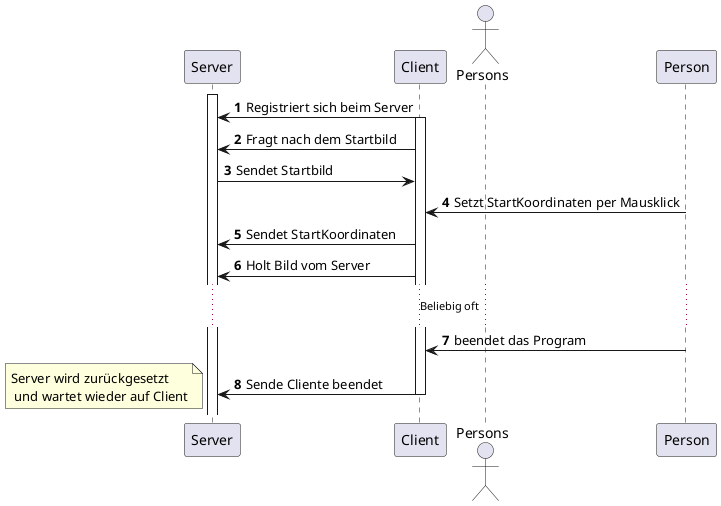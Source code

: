 @startuml
autonumber

activate Server
Client -> Server : Registriert sich beim Server
activate Client
Client -> Server : Fragt nach dem Startbild
Client <- Server : Sendet Startbild
actor Persons
Client <- Person : Setzt StartKoordinaten per Mausklick
Client -> Server : Sendet StartKoordinaten
Client -> Server : Holt Bild vom Server
... Beliebig oft ...
Person -> Client : beendet das Program
Client -> Server : Sende Cliente beendet
deactivate Client
note left: Server wird zurückgesetzt\n und wartet wieder auf Client

@enduml
